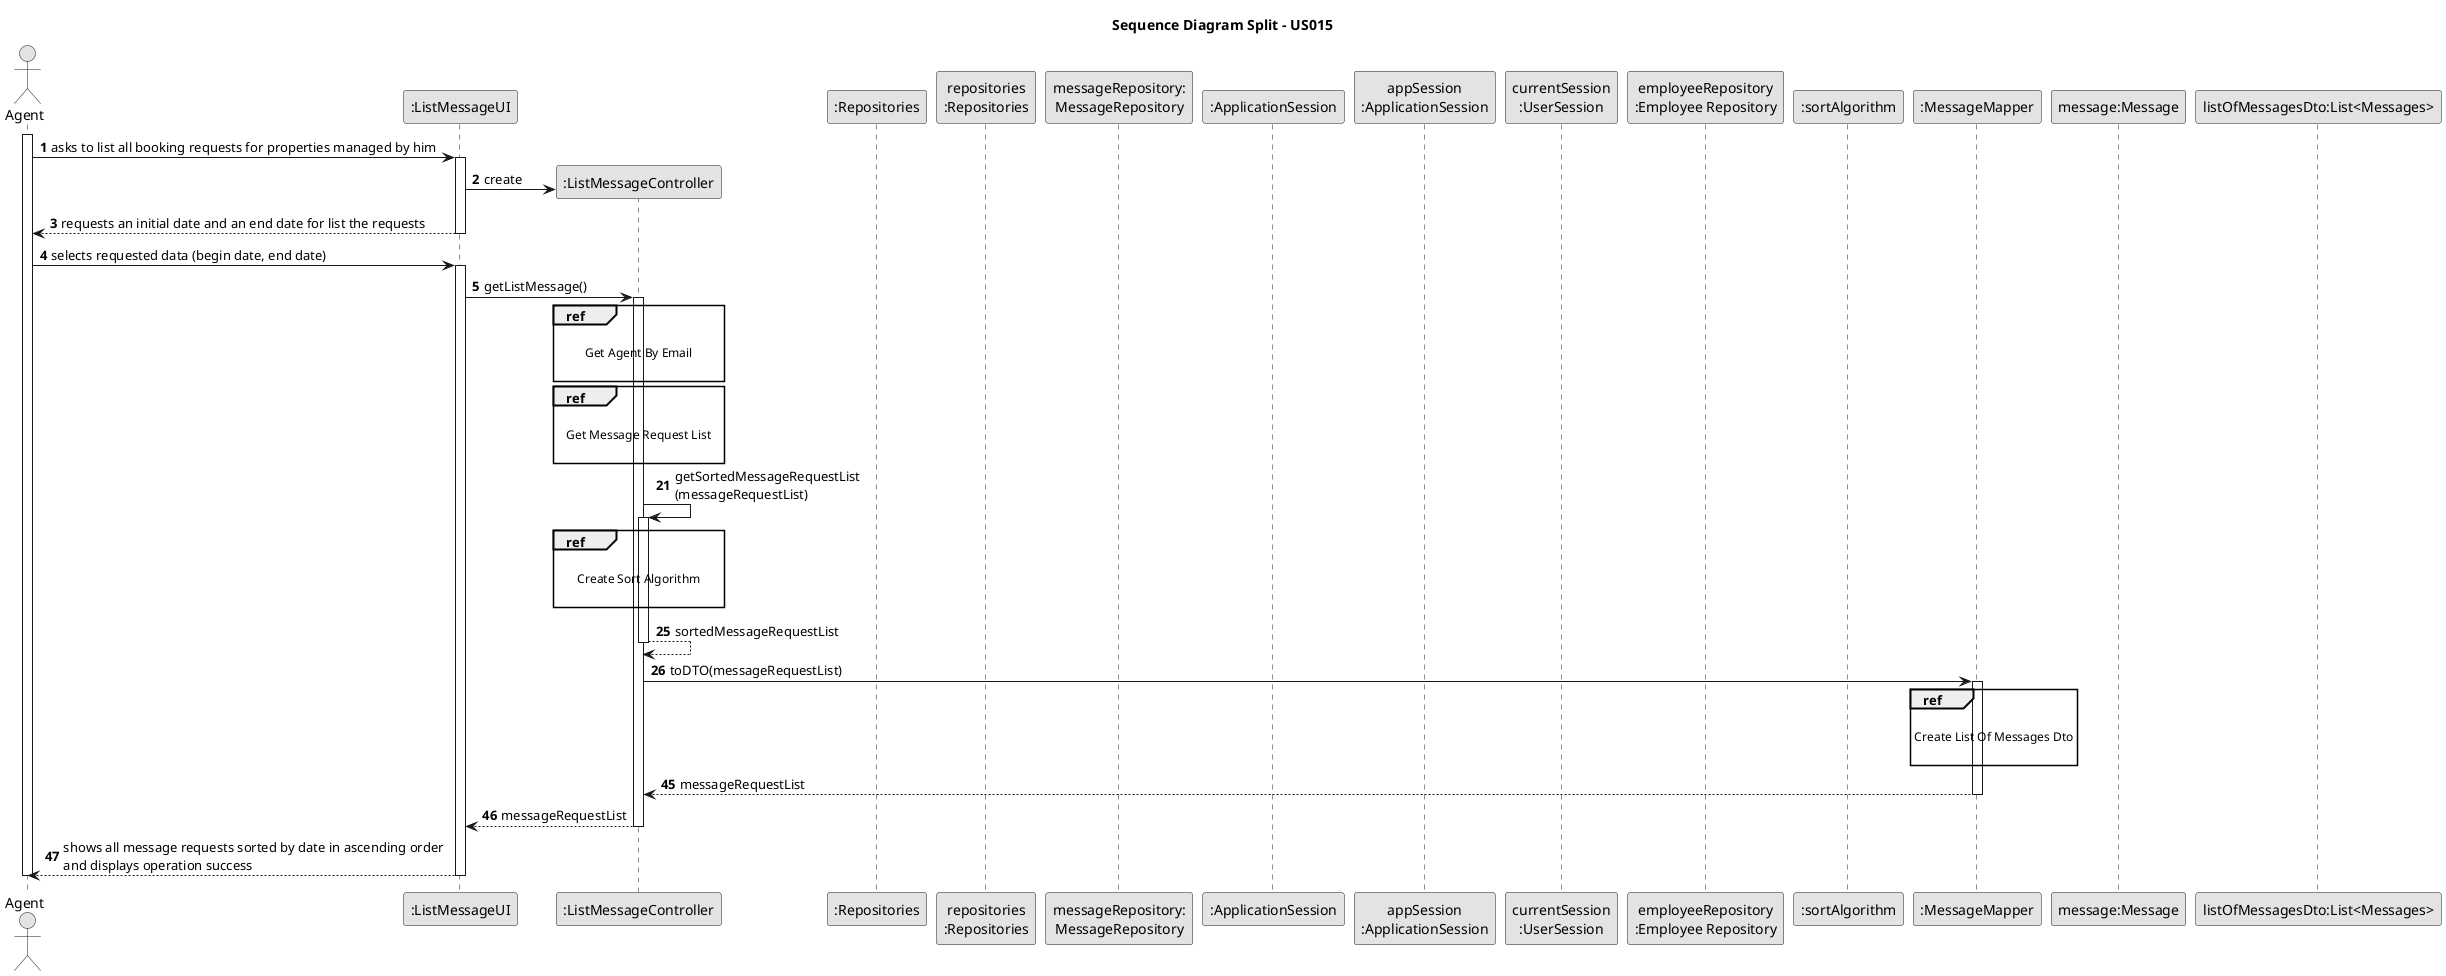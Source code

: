 @startuml
skinparam monochrome true
skinparam packageStyle rectangle
skinparam shadowing false

autonumber

title Sequence Diagram Split - US015

'hide footbox
actor "Agent" as Agent
participant ":ListMessageUI" as UI
participant ":ListMessageController" as CTRL
participant ":Repositories" as Repository
participant "repositories\n:Repositories" as repository2
participant "messageRepository:\nMessageRepository" as MessageRepository
participant ":ApplicationSession" as app
participant "appSession\n:ApplicationSession" as APP
participant "currentSession\n:UserSession" as User
participant "employeeRepository\n:Employee Repository" as Employee
participant ":sortAlgorithm" as STALG
participant ":MessageMapper" as Mapper
participant "message:Message" as Messages
participant "listOfMessagesDto:List<Messages>" as listMessagesDTO



activate Agent

        Agent -> UI : asks to list all booking requests for properties managed by him

        activate UI

            UI -> CTRL** : create

             UI --> Agent : requests an initial date and an end date for list the requests
             deactivate UI

             Agent -> UI :  selects requested data (begin date, end date)
             activate UI

             UI -> CTRL : getListMessage()
             activate CTRL

             ref over CTRL

                Get Agent By Email

             end

            ref over CTRL

            Get Message Request List

            end

            autonumber 21

            CTRL -> CTRL : getSortedMessageRequestList\n(messageRequestList)
            activate CTRL

            ref over CTRL

Create Sort Algorithm

            end

            autonumber 25

            CTRL --> CTRL : sortedMessageRequestList
            deactivate CTRL


            CTRL -> Mapper : toDTO(messageRequestList)
            activate Mapper

            ref over Mapper

            Create List Of Messages Dto

           end

            autonumber 45


            Mapper --> CTRL : messageRequestList
            deactivate Mapper
            deactivate Mapper

            CTRL --> UI : messageRequestList
            deactivate CTRL

        UI --> Agent : shows all message requests sorted by date in ascending order\nand displays operation success
    deactivate UI

       deactivate Agent


@enduml